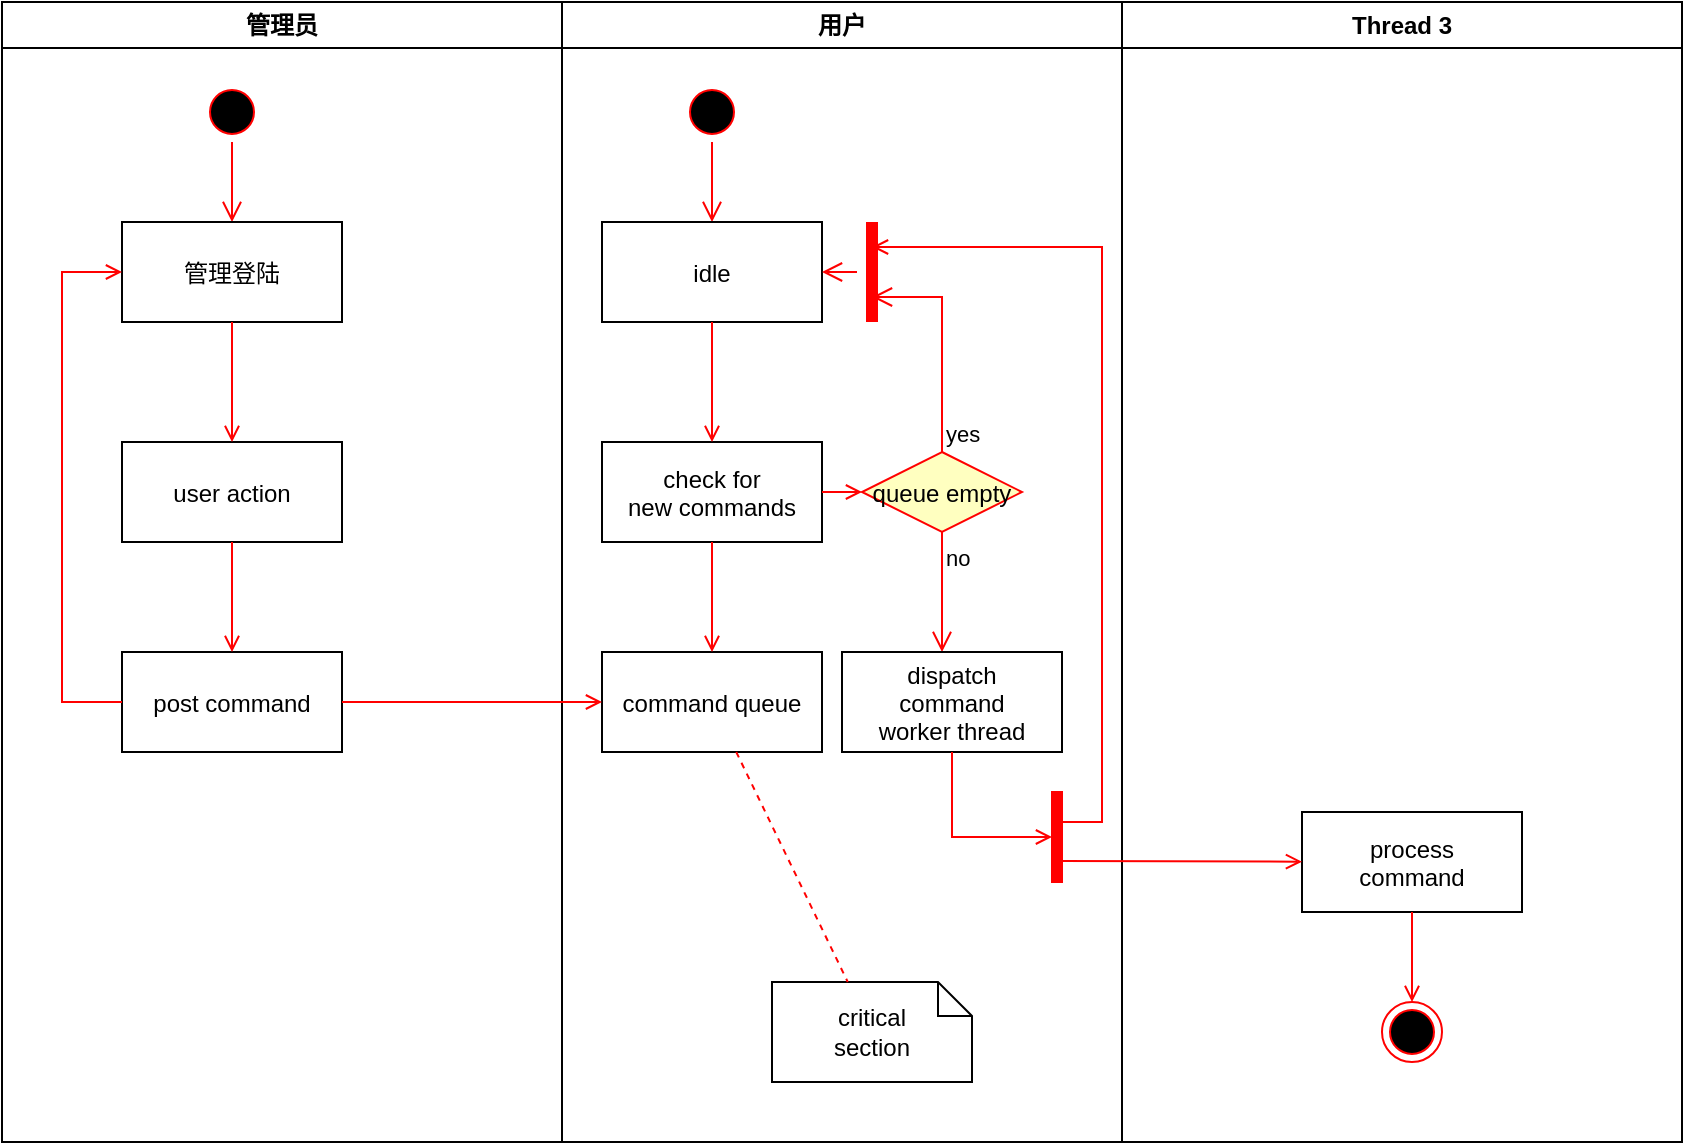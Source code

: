 <mxfile version="21.1.8" type="github" pages="2">
  <diagram id="prtHgNgQTEPvFCAcTncT" name="Page-1">
    <mxGraphModel dx="1195" dy="628" grid="1" gridSize="10" guides="1" tooltips="1" connect="1" arrows="1" fold="1" page="1" pageScale="1" pageWidth="827" pageHeight="1169" math="0" shadow="0">
      <root>
        <mxCell id="0" />
        <mxCell id="1" parent="0" />
        <mxCell id="jpMDB658xM3ZWiIn-4ZV-138" value="管理员" style="swimlane;whiteSpace=wrap" vertex="1" parent="1">
          <mxGeometry x="320" y="900" width="280" height="570" as="geometry" />
        </mxCell>
        <mxCell id="jpMDB658xM3ZWiIn-4ZV-139" value="" style="ellipse;shape=startState;fillColor=#000000;strokeColor=#ff0000;" vertex="1" parent="jpMDB658xM3ZWiIn-4ZV-138">
          <mxGeometry x="100" y="40" width="30" height="30" as="geometry" />
        </mxCell>
        <mxCell id="jpMDB658xM3ZWiIn-4ZV-140" value="" style="edgeStyle=elbowEdgeStyle;elbow=horizontal;verticalAlign=bottom;endArrow=open;endSize=8;strokeColor=#FF0000;endFill=1;rounded=0" edge="1" parent="jpMDB658xM3ZWiIn-4ZV-138" source="jpMDB658xM3ZWiIn-4ZV-139" target="jpMDB658xM3ZWiIn-4ZV-141">
          <mxGeometry x="100" y="40" as="geometry">
            <mxPoint x="115" y="110" as="targetPoint" />
          </mxGeometry>
        </mxCell>
        <mxCell id="jpMDB658xM3ZWiIn-4ZV-141" value="管理登陆" style="" vertex="1" parent="jpMDB658xM3ZWiIn-4ZV-138">
          <mxGeometry x="60" y="110" width="110" height="50" as="geometry" />
        </mxCell>
        <mxCell id="jpMDB658xM3ZWiIn-4ZV-142" value="user action" style="" vertex="1" parent="jpMDB658xM3ZWiIn-4ZV-138">
          <mxGeometry x="60" y="220" width="110" height="50" as="geometry" />
        </mxCell>
        <mxCell id="jpMDB658xM3ZWiIn-4ZV-143" value="" style="endArrow=open;strokeColor=#FF0000;endFill=1;rounded=0" edge="1" parent="jpMDB658xM3ZWiIn-4ZV-138" source="jpMDB658xM3ZWiIn-4ZV-141" target="jpMDB658xM3ZWiIn-4ZV-142">
          <mxGeometry relative="1" as="geometry" />
        </mxCell>
        <mxCell id="jpMDB658xM3ZWiIn-4ZV-144" value="post command" style="" vertex="1" parent="jpMDB658xM3ZWiIn-4ZV-138">
          <mxGeometry x="60" y="325" width="110" height="50" as="geometry" />
        </mxCell>
        <mxCell id="jpMDB658xM3ZWiIn-4ZV-145" value="" style="endArrow=open;strokeColor=#FF0000;endFill=1;rounded=0" edge="1" parent="jpMDB658xM3ZWiIn-4ZV-138" source="jpMDB658xM3ZWiIn-4ZV-142" target="jpMDB658xM3ZWiIn-4ZV-144">
          <mxGeometry relative="1" as="geometry" />
        </mxCell>
        <mxCell id="jpMDB658xM3ZWiIn-4ZV-146" value="" style="edgeStyle=elbowEdgeStyle;elbow=horizontal;strokeColor=#FF0000;endArrow=open;endFill=1;rounded=0" edge="1" parent="jpMDB658xM3ZWiIn-4ZV-138" source="jpMDB658xM3ZWiIn-4ZV-144" target="jpMDB658xM3ZWiIn-4ZV-141">
          <mxGeometry width="100" height="100" relative="1" as="geometry">
            <mxPoint x="160" y="290" as="sourcePoint" />
            <mxPoint x="260" y="190" as="targetPoint" />
            <Array as="points">
              <mxPoint x="30" y="250" />
            </Array>
          </mxGeometry>
        </mxCell>
        <mxCell id="jpMDB658xM3ZWiIn-4ZV-147" value="用户" style="swimlane;whiteSpace=wrap" vertex="1" parent="1">
          <mxGeometry x="600" y="900" width="280" height="570" as="geometry" />
        </mxCell>
        <mxCell id="jpMDB658xM3ZWiIn-4ZV-148" value="" style="ellipse;shape=startState;fillColor=#000000;strokeColor=#ff0000;" vertex="1" parent="jpMDB658xM3ZWiIn-4ZV-147">
          <mxGeometry x="60" y="40" width="30" height="30" as="geometry" />
        </mxCell>
        <mxCell id="jpMDB658xM3ZWiIn-4ZV-149" value="" style="edgeStyle=elbowEdgeStyle;elbow=horizontal;verticalAlign=bottom;endArrow=open;endSize=8;strokeColor=#FF0000;endFill=1;rounded=0" edge="1" parent="jpMDB658xM3ZWiIn-4ZV-147" source="jpMDB658xM3ZWiIn-4ZV-148" target="jpMDB658xM3ZWiIn-4ZV-150">
          <mxGeometry x="40" y="20" as="geometry">
            <mxPoint x="55" y="90" as="targetPoint" />
          </mxGeometry>
        </mxCell>
        <mxCell id="jpMDB658xM3ZWiIn-4ZV-150" value="idle" style="" vertex="1" parent="jpMDB658xM3ZWiIn-4ZV-147">
          <mxGeometry x="20" y="110" width="110" height="50" as="geometry" />
        </mxCell>
        <mxCell id="jpMDB658xM3ZWiIn-4ZV-151" value="check for &#xa;new commands" style="" vertex="1" parent="jpMDB658xM3ZWiIn-4ZV-147">
          <mxGeometry x="20" y="220" width="110" height="50" as="geometry" />
        </mxCell>
        <mxCell id="jpMDB658xM3ZWiIn-4ZV-152" value="" style="endArrow=open;strokeColor=#FF0000;endFill=1;rounded=0" edge="1" parent="jpMDB658xM3ZWiIn-4ZV-147" source="jpMDB658xM3ZWiIn-4ZV-150" target="jpMDB658xM3ZWiIn-4ZV-151">
          <mxGeometry relative="1" as="geometry" />
        </mxCell>
        <mxCell id="jpMDB658xM3ZWiIn-4ZV-153" value="command queue" style="" vertex="1" parent="jpMDB658xM3ZWiIn-4ZV-147">
          <mxGeometry x="20" y="325" width="110" height="50" as="geometry" />
        </mxCell>
        <mxCell id="jpMDB658xM3ZWiIn-4ZV-154" value="" style="endArrow=open;strokeColor=#FF0000;endFill=1;rounded=0" edge="1" parent="jpMDB658xM3ZWiIn-4ZV-147" source="jpMDB658xM3ZWiIn-4ZV-151" target="jpMDB658xM3ZWiIn-4ZV-153">
          <mxGeometry relative="1" as="geometry" />
        </mxCell>
        <mxCell id="jpMDB658xM3ZWiIn-4ZV-155" value="queue empty" style="rhombus;fillColor=#ffffc0;strokeColor=#ff0000;" vertex="1" parent="jpMDB658xM3ZWiIn-4ZV-147">
          <mxGeometry x="150" y="225" width="80" height="40" as="geometry" />
        </mxCell>
        <mxCell id="jpMDB658xM3ZWiIn-4ZV-156" value="yes" style="edgeStyle=elbowEdgeStyle;elbow=horizontal;align=left;verticalAlign=bottom;endArrow=open;endSize=8;strokeColor=#FF0000;exitX=0.5;exitY=0;endFill=1;rounded=0;entryX=0.75;entryY=0.5;entryPerimeter=0" edge="1" parent="jpMDB658xM3ZWiIn-4ZV-147" source="jpMDB658xM3ZWiIn-4ZV-155" target="jpMDB658xM3ZWiIn-4ZV-159">
          <mxGeometry x="-1" relative="1" as="geometry">
            <mxPoint x="160" y="150" as="targetPoint" />
            <Array as="points">
              <mxPoint x="190" y="180" />
            </Array>
          </mxGeometry>
        </mxCell>
        <mxCell id="jpMDB658xM3ZWiIn-4ZV-157" value="no" style="edgeStyle=elbowEdgeStyle;elbow=horizontal;align=left;verticalAlign=top;endArrow=open;endSize=8;strokeColor=#FF0000;endFill=1;rounded=0" edge="1" parent="jpMDB658xM3ZWiIn-4ZV-147" source="jpMDB658xM3ZWiIn-4ZV-155" target="jpMDB658xM3ZWiIn-4ZV-161">
          <mxGeometry x="-1" relative="1" as="geometry">
            <mxPoint x="190" y="305" as="targetPoint" />
          </mxGeometry>
        </mxCell>
        <mxCell id="jpMDB658xM3ZWiIn-4ZV-158" value="" style="endArrow=open;strokeColor=#FF0000;endFill=1;rounded=0" edge="1" parent="jpMDB658xM3ZWiIn-4ZV-147" source="jpMDB658xM3ZWiIn-4ZV-151" target="jpMDB658xM3ZWiIn-4ZV-155">
          <mxGeometry relative="1" as="geometry" />
        </mxCell>
        <mxCell id="jpMDB658xM3ZWiIn-4ZV-159" value="" style="shape=line;strokeWidth=6;strokeColor=#ff0000;rotation=90" vertex="1" parent="jpMDB658xM3ZWiIn-4ZV-147">
          <mxGeometry x="130" y="127.5" width="50" height="15" as="geometry" />
        </mxCell>
        <mxCell id="jpMDB658xM3ZWiIn-4ZV-160" value="" style="edgeStyle=elbowEdgeStyle;elbow=horizontal;verticalAlign=bottom;endArrow=open;endSize=8;strokeColor=#FF0000;endFill=1;rounded=0" edge="1" parent="jpMDB658xM3ZWiIn-4ZV-147" source="jpMDB658xM3ZWiIn-4ZV-159" target="jpMDB658xM3ZWiIn-4ZV-150">
          <mxGeometry x="130" y="90" as="geometry">
            <mxPoint x="230" y="140" as="targetPoint" />
          </mxGeometry>
        </mxCell>
        <mxCell id="jpMDB658xM3ZWiIn-4ZV-161" value="dispatch&#xa;command&#xa;worker thread" style="" vertex="1" parent="jpMDB658xM3ZWiIn-4ZV-147">
          <mxGeometry x="140" y="325" width="110" height="50" as="geometry" />
        </mxCell>
        <mxCell id="jpMDB658xM3ZWiIn-4ZV-162" value="critical&#xa;section" style="shape=note;whiteSpace=wrap;size=17" vertex="1" parent="jpMDB658xM3ZWiIn-4ZV-147">
          <mxGeometry x="105" y="490" width="100" height="50" as="geometry" />
        </mxCell>
        <mxCell id="jpMDB658xM3ZWiIn-4ZV-163" value="" style="endArrow=none;strokeColor=#FF0000;endFill=0;rounded=0;dashed=1" edge="1" parent="jpMDB658xM3ZWiIn-4ZV-147" source="jpMDB658xM3ZWiIn-4ZV-153" target="jpMDB658xM3ZWiIn-4ZV-162">
          <mxGeometry relative="1" as="geometry" />
        </mxCell>
        <mxCell id="jpMDB658xM3ZWiIn-4ZV-164" value="" style="whiteSpace=wrap;strokeColor=#FF0000;fillColor=#FF0000" vertex="1" parent="jpMDB658xM3ZWiIn-4ZV-147">
          <mxGeometry x="245" y="395" width="5" height="45" as="geometry" />
        </mxCell>
        <mxCell id="jpMDB658xM3ZWiIn-4ZV-165" value="" style="edgeStyle=elbowEdgeStyle;elbow=horizontal;entryX=0;entryY=0.5;strokeColor=#FF0000;endArrow=open;endFill=1;rounded=0" edge="1" parent="jpMDB658xM3ZWiIn-4ZV-147" source="jpMDB658xM3ZWiIn-4ZV-161" target="jpMDB658xM3ZWiIn-4ZV-164">
          <mxGeometry width="100" height="100" relative="1" as="geometry">
            <mxPoint x="60" y="480" as="sourcePoint" />
            <mxPoint x="160" y="380" as="targetPoint" />
            <Array as="points">
              <mxPoint x="195" y="400" />
            </Array>
          </mxGeometry>
        </mxCell>
        <mxCell id="jpMDB658xM3ZWiIn-4ZV-166" value="Thread 3" style="swimlane;whiteSpace=wrap" vertex="1" parent="1">
          <mxGeometry x="880" y="900" width="280" height="570" as="geometry" />
        </mxCell>
        <mxCell id="jpMDB658xM3ZWiIn-4ZV-167" value="process&#xa;command" style="" vertex="1" parent="jpMDB658xM3ZWiIn-4ZV-166">
          <mxGeometry x="90" y="405" width="110" height="50" as="geometry" />
        </mxCell>
        <mxCell id="jpMDB658xM3ZWiIn-4ZV-168" value="" style="edgeStyle=elbowEdgeStyle;elbow=horizontal;strokeColor=#FF0000;endArrow=open;endFill=1;rounded=0;entryX=0.25;entryY=0.5;entryPerimeter=0" edge="1" parent="jpMDB658xM3ZWiIn-4ZV-166" target="jpMDB658xM3ZWiIn-4ZV-159">
          <mxGeometry width="100" height="100" relative="1" as="geometry">
            <mxPoint x="-30" y="410" as="sourcePoint" />
            <mxPoint x="-120" y="120" as="targetPoint" />
            <Array as="points">
              <mxPoint x="-10" y="135" />
            </Array>
          </mxGeometry>
        </mxCell>
        <mxCell id="jpMDB658xM3ZWiIn-4ZV-169" value="" style="edgeStyle=none;strokeColor=#FF0000;endArrow=open;endFill=1;rounded=0" edge="1" parent="jpMDB658xM3ZWiIn-4ZV-166" target="jpMDB658xM3ZWiIn-4ZV-167">
          <mxGeometry width="100" height="100" relative="1" as="geometry">
            <mxPoint x="-30" y="429.5" as="sourcePoint" />
            <mxPoint x="90" y="429.5" as="targetPoint" />
          </mxGeometry>
        </mxCell>
        <mxCell id="jpMDB658xM3ZWiIn-4ZV-170" value="" style="ellipse;shape=endState;fillColor=#000000;strokeColor=#ff0000" vertex="1" parent="jpMDB658xM3ZWiIn-4ZV-166">
          <mxGeometry x="130" y="500" width="30" height="30" as="geometry" />
        </mxCell>
        <mxCell id="jpMDB658xM3ZWiIn-4ZV-171" value="" style="endArrow=open;strokeColor=#FF0000;endFill=1;rounded=0" edge="1" parent="jpMDB658xM3ZWiIn-4ZV-166" source="jpMDB658xM3ZWiIn-4ZV-167" target="jpMDB658xM3ZWiIn-4ZV-170">
          <mxGeometry relative="1" as="geometry" />
        </mxCell>
        <mxCell id="jpMDB658xM3ZWiIn-4ZV-172" value="" style="endArrow=open;strokeColor=#FF0000;endFill=1;rounded=0" edge="1" parent="1" source="jpMDB658xM3ZWiIn-4ZV-144" target="jpMDB658xM3ZWiIn-4ZV-153">
          <mxGeometry relative="1" as="geometry" />
        </mxCell>
      </root>
    </mxGraphModel>
  </diagram>
  <diagram id="GfIvPcnfgYNu22hD7TR7" name="第 2 页">
    <mxGraphModel dx="1434" dy="754" grid="1" gridSize="10" guides="1" tooltips="1" connect="1" arrows="1" fold="1" page="1" pageScale="1" pageWidth="827" pageHeight="1169" math="0" shadow="0">
      <root>
        <mxCell id="0" />
        <mxCell id="1" parent="0" />
      </root>
    </mxGraphModel>
  </diagram>
</mxfile>
